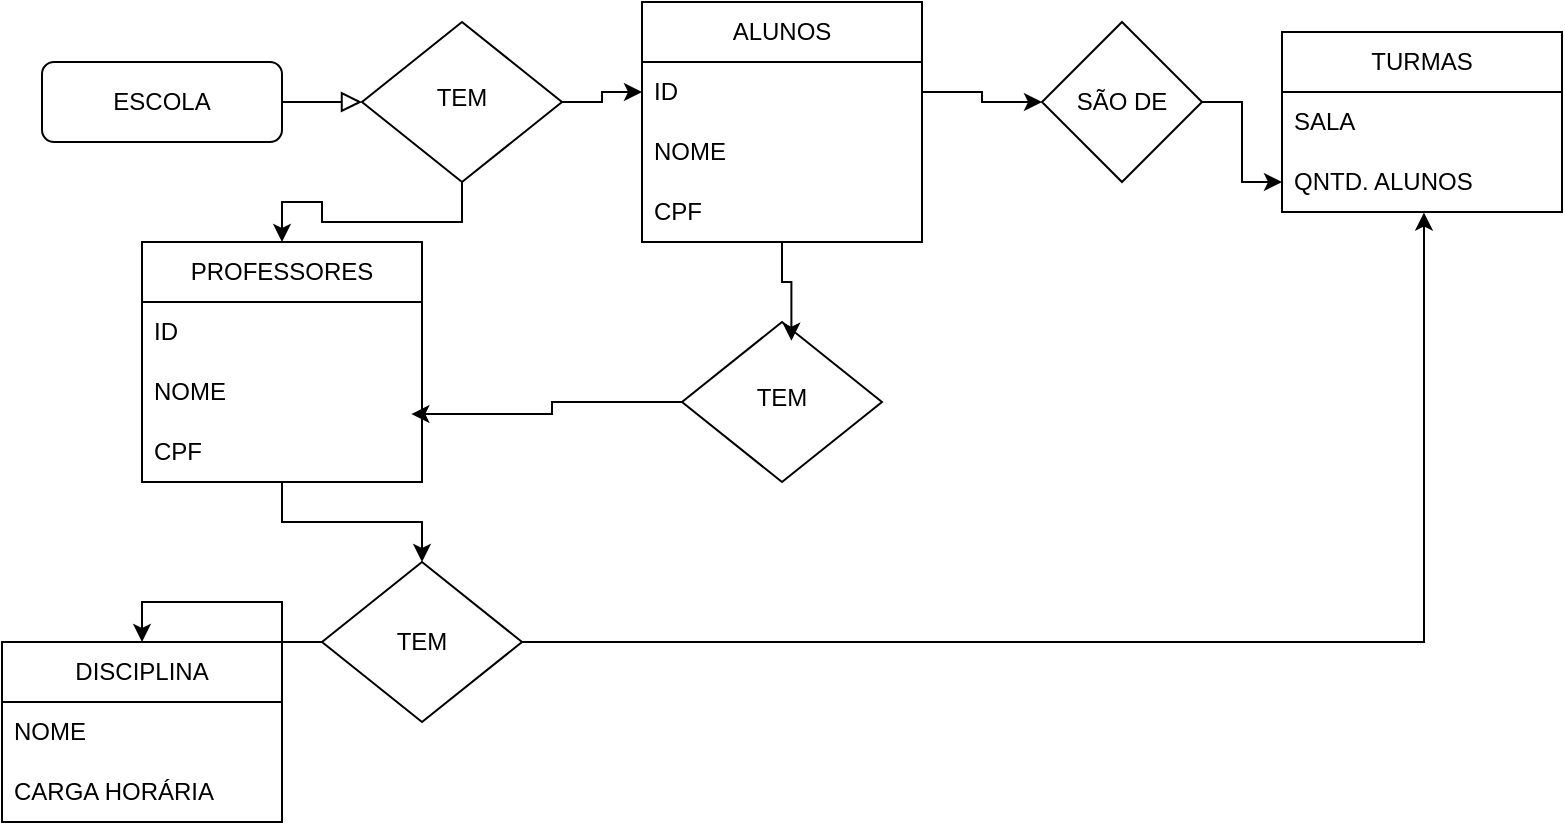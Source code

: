 <mxfile version="24.7.8">
  <diagram id="C5RBs43oDa-KdzZeNtuy" name="Page-1">
    <mxGraphModel dx="794" dy="519" grid="1" gridSize="10" guides="1" tooltips="1" connect="1" arrows="1" fold="1" page="1" pageScale="1" pageWidth="827" pageHeight="1169" math="0" shadow="0">
      <root>
        <mxCell id="WIyWlLk6GJQsqaUBKTNV-0" />
        <mxCell id="WIyWlLk6GJQsqaUBKTNV-1" parent="WIyWlLk6GJQsqaUBKTNV-0" />
        <mxCell id="WIyWlLk6GJQsqaUBKTNV-2" value="" style="rounded=0;html=1;jettySize=auto;orthogonalLoop=1;fontSize=11;endArrow=block;endFill=0;endSize=8;strokeWidth=1;shadow=0;labelBackgroundColor=none;edgeStyle=orthogonalEdgeStyle;" parent="WIyWlLk6GJQsqaUBKTNV-1" source="WIyWlLk6GJQsqaUBKTNV-3" target="WIyWlLk6GJQsqaUBKTNV-6" edge="1">
          <mxGeometry relative="1" as="geometry" />
        </mxCell>
        <mxCell id="WIyWlLk6GJQsqaUBKTNV-3" value="ESCOLA" style="rounded=1;whiteSpace=wrap;html=1;fontSize=12;glass=0;strokeWidth=1;shadow=0;" parent="WIyWlLk6GJQsqaUBKTNV-1" vertex="1">
          <mxGeometry x="30" y="40" width="120" height="40" as="geometry" />
        </mxCell>
        <mxCell id="q5eeJvVKbbgZFcPkQpAZ-22" value="" style="edgeStyle=orthogonalEdgeStyle;rounded=0;orthogonalLoop=1;jettySize=auto;html=1;" edge="1" parent="WIyWlLk6GJQsqaUBKTNV-1" source="WIyWlLk6GJQsqaUBKTNV-6" target="q5eeJvVKbbgZFcPkQpAZ-18">
          <mxGeometry relative="1" as="geometry" />
        </mxCell>
        <mxCell id="q5eeJvVKbbgZFcPkQpAZ-25" style="edgeStyle=orthogonalEdgeStyle;rounded=0;orthogonalLoop=1;jettySize=auto;html=1;" edge="1" parent="WIyWlLk6GJQsqaUBKTNV-1" source="WIyWlLk6GJQsqaUBKTNV-6" target="q5eeJvVKbbgZFcPkQpAZ-13">
          <mxGeometry relative="1" as="geometry" />
        </mxCell>
        <mxCell id="WIyWlLk6GJQsqaUBKTNV-6" value="TEM" style="rhombus;whiteSpace=wrap;html=1;shadow=0;fontFamily=Helvetica;fontSize=12;align=center;strokeWidth=1;spacing=6;spacingTop=-4;" parent="WIyWlLk6GJQsqaUBKTNV-1" vertex="1">
          <mxGeometry x="190" y="20" width="100" height="80" as="geometry" />
        </mxCell>
        <mxCell id="WIyWlLk6GJQsqaUBKTNV-10" value="TEM" style="rhombus;whiteSpace=wrap;html=1;shadow=0;fontFamily=Helvetica;fontSize=12;align=center;strokeWidth=1;spacing=6;spacingTop=-4;" parent="WIyWlLk6GJQsqaUBKTNV-1" vertex="1">
          <mxGeometry x="350" y="170" width="100" height="80" as="geometry" />
        </mxCell>
        <mxCell id="q5eeJvVKbbgZFcPkQpAZ-36" style="edgeStyle=orthogonalEdgeStyle;rounded=0;orthogonalLoop=1;jettySize=auto;html=1;entryX=0.514;entryY=1.011;entryDx=0;entryDy=0;entryPerimeter=0;" edge="1" parent="WIyWlLk6GJQsqaUBKTNV-1" source="q5eeJvVKbbgZFcPkQpAZ-2" target="q5eeJvVKbbgZFcPkQpAZ-32">
          <mxGeometry relative="1" as="geometry">
            <mxPoint x="720" y="120" as="targetPoint" />
            <Array as="points">
              <mxPoint x="721" y="330" />
            </Array>
          </mxGeometry>
        </mxCell>
        <mxCell id="q5eeJvVKbbgZFcPkQpAZ-42" style="edgeStyle=orthogonalEdgeStyle;rounded=0;orthogonalLoop=1;jettySize=auto;html=1;entryX=0.5;entryY=0;entryDx=0;entryDy=0;" edge="1" parent="WIyWlLk6GJQsqaUBKTNV-1" source="q5eeJvVKbbgZFcPkQpAZ-2" target="q5eeJvVKbbgZFcPkQpAZ-37">
          <mxGeometry relative="1" as="geometry" />
        </mxCell>
        <mxCell id="q5eeJvVKbbgZFcPkQpAZ-2" value="TEM" style="rhombus;whiteSpace=wrap;html=1;rounded=0;glass=0;strokeWidth=1;shadow=0;" vertex="1" parent="WIyWlLk6GJQsqaUBKTNV-1">
          <mxGeometry x="170" y="290" width="100" height="80" as="geometry" />
        </mxCell>
        <mxCell id="q5eeJvVKbbgZFcPkQpAZ-35" value="" style="edgeStyle=orthogonalEdgeStyle;rounded=0;orthogonalLoop=1;jettySize=auto;html=1;" edge="1" parent="WIyWlLk6GJQsqaUBKTNV-1" source="q5eeJvVKbbgZFcPkQpAZ-7" target="q5eeJvVKbbgZFcPkQpAZ-32">
          <mxGeometry relative="1" as="geometry" />
        </mxCell>
        <mxCell id="q5eeJvVKbbgZFcPkQpAZ-7" value="SÃO DE" style="rhombus;whiteSpace=wrap;html=1;rounded=0;glass=0;strokeWidth=1;shadow=0;" vertex="1" parent="WIyWlLk6GJQsqaUBKTNV-1">
          <mxGeometry x="530" y="20" width="80" height="80" as="geometry" />
        </mxCell>
        <mxCell id="q5eeJvVKbbgZFcPkQpAZ-29" style="edgeStyle=orthogonalEdgeStyle;rounded=0;orthogonalLoop=1;jettySize=auto;html=1;" edge="1" parent="WIyWlLk6GJQsqaUBKTNV-1" source="q5eeJvVKbbgZFcPkQpAZ-13" target="q5eeJvVKbbgZFcPkQpAZ-2">
          <mxGeometry relative="1" as="geometry" />
        </mxCell>
        <mxCell id="q5eeJvVKbbgZFcPkQpAZ-13" value="PROFESSORES" style="swimlane;fontStyle=0;childLayout=stackLayout;horizontal=1;startSize=30;horizontalStack=0;resizeParent=1;resizeParentMax=0;resizeLast=0;collapsible=1;marginBottom=0;whiteSpace=wrap;html=1;" vertex="1" parent="WIyWlLk6GJQsqaUBKTNV-1">
          <mxGeometry x="80" y="130" width="140" height="120" as="geometry" />
        </mxCell>
        <mxCell id="q5eeJvVKbbgZFcPkQpAZ-14" value="ID" style="text;strokeColor=none;fillColor=none;align=left;verticalAlign=middle;spacingLeft=4;spacingRight=4;overflow=hidden;points=[[0,0.5],[1,0.5]];portConstraint=eastwest;rotatable=0;whiteSpace=wrap;html=1;" vertex="1" parent="q5eeJvVKbbgZFcPkQpAZ-13">
          <mxGeometry y="30" width="140" height="30" as="geometry" />
        </mxCell>
        <mxCell id="q5eeJvVKbbgZFcPkQpAZ-15" value="NOME" style="text;strokeColor=none;fillColor=none;align=left;verticalAlign=middle;spacingLeft=4;spacingRight=4;overflow=hidden;points=[[0,0.5],[1,0.5]];portConstraint=eastwest;rotatable=0;whiteSpace=wrap;html=1;" vertex="1" parent="q5eeJvVKbbgZFcPkQpAZ-13">
          <mxGeometry y="60" width="140" height="30" as="geometry" />
        </mxCell>
        <mxCell id="q5eeJvVKbbgZFcPkQpAZ-16" value="CPF" style="text;strokeColor=none;fillColor=none;align=left;verticalAlign=middle;spacingLeft=4;spacingRight=4;overflow=hidden;points=[[0,0.5],[1,0.5]];portConstraint=eastwest;rotatable=0;whiteSpace=wrap;html=1;" vertex="1" parent="q5eeJvVKbbgZFcPkQpAZ-13">
          <mxGeometry y="90" width="140" height="30" as="geometry" />
        </mxCell>
        <mxCell id="q5eeJvVKbbgZFcPkQpAZ-17" value="ALUNOS" style="swimlane;fontStyle=0;childLayout=stackLayout;horizontal=1;startSize=30;horizontalStack=0;resizeParent=1;resizeParentMax=0;resizeLast=0;collapsible=1;marginBottom=0;whiteSpace=wrap;html=1;" vertex="1" parent="WIyWlLk6GJQsqaUBKTNV-1">
          <mxGeometry x="330" y="10" width="140" height="120" as="geometry" />
        </mxCell>
        <mxCell id="q5eeJvVKbbgZFcPkQpAZ-18" value="ID" style="text;strokeColor=none;fillColor=none;align=left;verticalAlign=middle;spacingLeft=4;spacingRight=4;overflow=hidden;points=[[0,0.5],[1,0.5]];portConstraint=eastwest;rotatable=0;whiteSpace=wrap;html=1;" vertex="1" parent="q5eeJvVKbbgZFcPkQpAZ-17">
          <mxGeometry y="30" width="140" height="30" as="geometry" />
        </mxCell>
        <mxCell id="q5eeJvVKbbgZFcPkQpAZ-19" value="NOME" style="text;strokeColor=none;fillColor=none;align=left;verticalAlign=middle;spacingLeft=4;spacingRight=4;overflow=hidden;points=[[0,0.5],[1,0.5]];portConstraint=eastwest;rotatable=0;whiteSpace=wrap;html=1;" vertex="1" parent="q5eeJvVKbbgZFcPkQpAZ-17">
          <mxGeometry y="60" width="140" height="30" as="geometry" />
        </mxCell>
        <mxCell id="q5eeJvVKbbgZFcPkQpAZ-20" value="CPF" style="text;strokeColor=none;fillColor=none;align=left;verticalAlign=middle;spacingLeft=4;spacingRight=4;overflow=hidden;points=[[0,0.5],[1,0.5]];portConstraint=eastwest;rotatable=0;whiteSpace=wrap;html=1;" vertex="1" parent="q5eeJvVKbbgZFcPkQpAZ-17">
          <mxGeometry y="90" width="140" height="30" as="geometry" />
        </mxCell>
        <mxCell id="q5eeJvVKbbgZFcPkQpAZ-23" style="edgeStyle=orthogonalEdgeStyle;rounded=0;orthogonalLoop=1;jettySize=auto;html=1;exitX=1;exitY=0.5;exitDx=0;exitDy=0;" edge="1" parent="WIyWlLk6GJQsqaUBKTNV-1" source="q5eeJvVKbbgZFcPkQpAZ-18" target="q5eeJvVKbbgZFcPkQpAZ-7">
          <mxGeometry relative="1" as="geometry" />
        </mxCell>
        <mxCell id="q5eeJvVKbbgZFcPkQpAZ-24" style="edgeStyle=orthogonalEdgeStyle;rounded=0;orthogonalLoop=1;jettySize=auto;html=1;entryX=0.547;entryY=0.117;entryDx=0;entryDy=0;entryPerimeter=0;" edge="1" parent="WIyWlLk6GJQsqaUBKTNV-1" source="q5eeJvVKbbgZFcPkQpAZ-17" target="WIyWlLk6GJQsqaUBKTNV-10">
          <mxGeometry relative="1" as="geometry" />
        </mxCell>
        <mxCell id="q5eeJvVKbbgZFcPkQpAZ-27" style="edgeStyle=orthogonalEdgeStyle;rounded=0;orthogonalLoop=1;jettySize=auto;html=1;entryX=0.962;entryY=0.867;entryDx=0;entryDy=0;entryPerimeter=0;" edge="1" parent="WIyWlLk6GJQsqaUBKTNV-1" source="WIyWlLk6GJQsqaUBKTNV-10" target="q5eeJvVKbbgZFcPkQpAZ-15">
          <mxGeometry relative="1" as="geometry" />
        </mxCell>
        <mxCell id="q5eeJvVKbbgZFcPkQpAZ-30" value="TURMAS" style="swimlane;fontStyle=0;childLayout=stackLayout;horizontal=1;startSize=30;horizontalStack=0;resizeParent=1;resizeParentMax=0;resizeLast=0;collapsible=1;marginBottom=0;whiteSpace=wrap;html=1;" vertex="1" parent="WIyWlLk6GJQsqaUBKTNV-1">
          <mxGeometry x="650" y="25" width="140" height="90" as="geometry" />
        </mxCell>
        <mxCell id="q5eeJvVKbbgZFcPkQpAZ-31" value="SALA" style="text;strokeColor=none;fillColor=none;align=left;verticalAlign=middle;spacingLeft=4;spacingRight=4;overflow=hidden;points=[[0,0.5],[1,0.5]];portConstraint=eastwest;rotatable=0;whiteSpace=wrap;html=1;" vertex="1" parent="q5eeJvVKbbgZFcPkQpAZ-30">
          <mxGeometry y="30" width="140" height="30" as="geometry" />
        </mxCell>
        <mxCell id="q5eeJvVKbbgZFcPkQpAZ-32" value="QNTD. ALUNOS" style="text;strokeColor=none;fillColor=none;align=left;verticalAlign=middle;spacingLeft=4;spacingRight=4;overflow=hidden;points=[[0,0.5],[1,0.5]];portConstraint=eastwest;rotatable=0;whiteSpace=wrap;html=1;" vertex="1" parent="q5eeJvVKbbgZFcPkQpAZ-30">
          <mxGeometry y="60" width="140" height="30" as="geometry" />
        </mxCell>
        <mxCell id="q5eeJvVKbbgZFcPkQpAZ-37" value="DISCIPLINA" style="swimlane;fontStyle=0;childLayout=stackLayout;horizontal=1;startSize=30;horizontalStack=0;resizeParent=1;resizeParentMax=0;resizeLast=0;collapsible=1;marginBottom=0;whiteSpace=wrap;html=1;" vertex="1" parent="WIyWlLk6GJQsqaUBKTNV-1">
          <mxGeometry x="10" y="330" width="140" height="90" as="geometry" />
        </mxCell>
        <mxCell id="q5eeJvVKbbgZFcPkQpAZ-38" value="NOME" style="text;strokeColor=none;fillColor=none;align=left;verticalAlign=middle;spacingLeft=4;spacingRight=4;overflow=hidden;points=[[0,0.5],[1,0.5]];portConstraint=eastwest;rotatable=0;whiteSpace=wrap;html=1;" vertex="1" parent="q5eeJvVKbbgZFcPkQpAZ-37">
          <mxGeometry y="30" width="140" height="30" as="geometry" />
        </mxCell>
        <mxCell id="q5eeJvVKbbgZFcPkQpAZ-39" value="CARGA HORÁRIA" style="text;strokeColor=none;fillColor=none;align=left;verticalAlign=middle;spacingLeft=4;spacingRight=4;overflow=hidden;points=[[0,0.5],[1,0.5]];portConstraint=eastwest;rotatable=0;whiteSpace=wrap;html=1;" vertex="1" parent="q5eeJvVKbbgZFcPkQpAZ-37">
          <mxGeometry y="60" width="140" height="30" as="geometry" />
        </mxCell>
      </root>
    </mxGraphModel>
  </diagram>
</mxfile>
